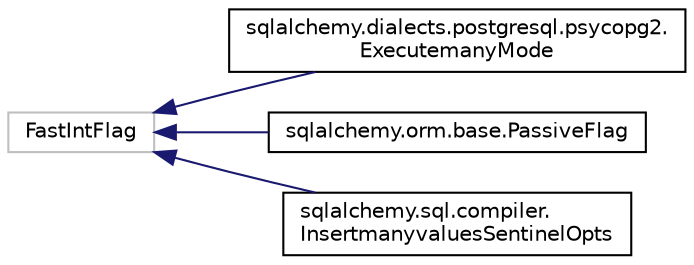 digraph "Graphical Class Hierarchy"
{
 // LATEX_PDF_SIZE
  edge [fontname="Helvetica",fontsize="10",labelfontname="Helvetica",labelfontsize="10"];
  node [fontname="Helvetica",fontsize="10",shape=record];
  rankdir="LR";
  Node16070 [label="FastIntFlag",height=0.2,width=0.4,color="grey75", fillcolor="white", style="filled",tooltip=" "];
  Node16070 -> Node0 [dir="back",color="midnightblue",fontsize="10",style="solid",fontname="Helvetica"];
  Node0 [label="sqlalchemy.dialects.postgresql.psycopg2.\lExecutemanyMode",height=0.2,width=0.4,color="black", fillcolor="white", style="filled",URL="$classsqlalchemy_1_1dialects_1_1postgresql_1_1psycopg2_1_1ExecutemanyMode.html",tooltip=" "];
  Node16070 -> Node16072 [dir="back",color="midnightblue",fontsize="10",style="solid",fontname="Helvetica"];
  Node16072 [label="sqlalchemy.orm.base.PassiveFlag",height=0.2,width=0.4,color="black", fillcolor="white", style="filled",URL="$classsqlalchemy_1_1orm_1_1base_1_1PassiveFlag.html",tooltip=" "];
  Node16070 -> Node16073 [dir="back",color="midnightblue",fontsize="10",style="solid",fontname="Helvetica"];
  Node16073 [label="sqlalchemy.sql.compiler.\lInsertmanyvaluesSentinelOpts",height=0.2,width=0.4,color="black", fillcolor="white", style="filled",URL="$classsqlalchemy_1_1sql_1_1compiler_1_1InsertmanyvaluesSentinelOpts.html",tooltip=" "];
}
